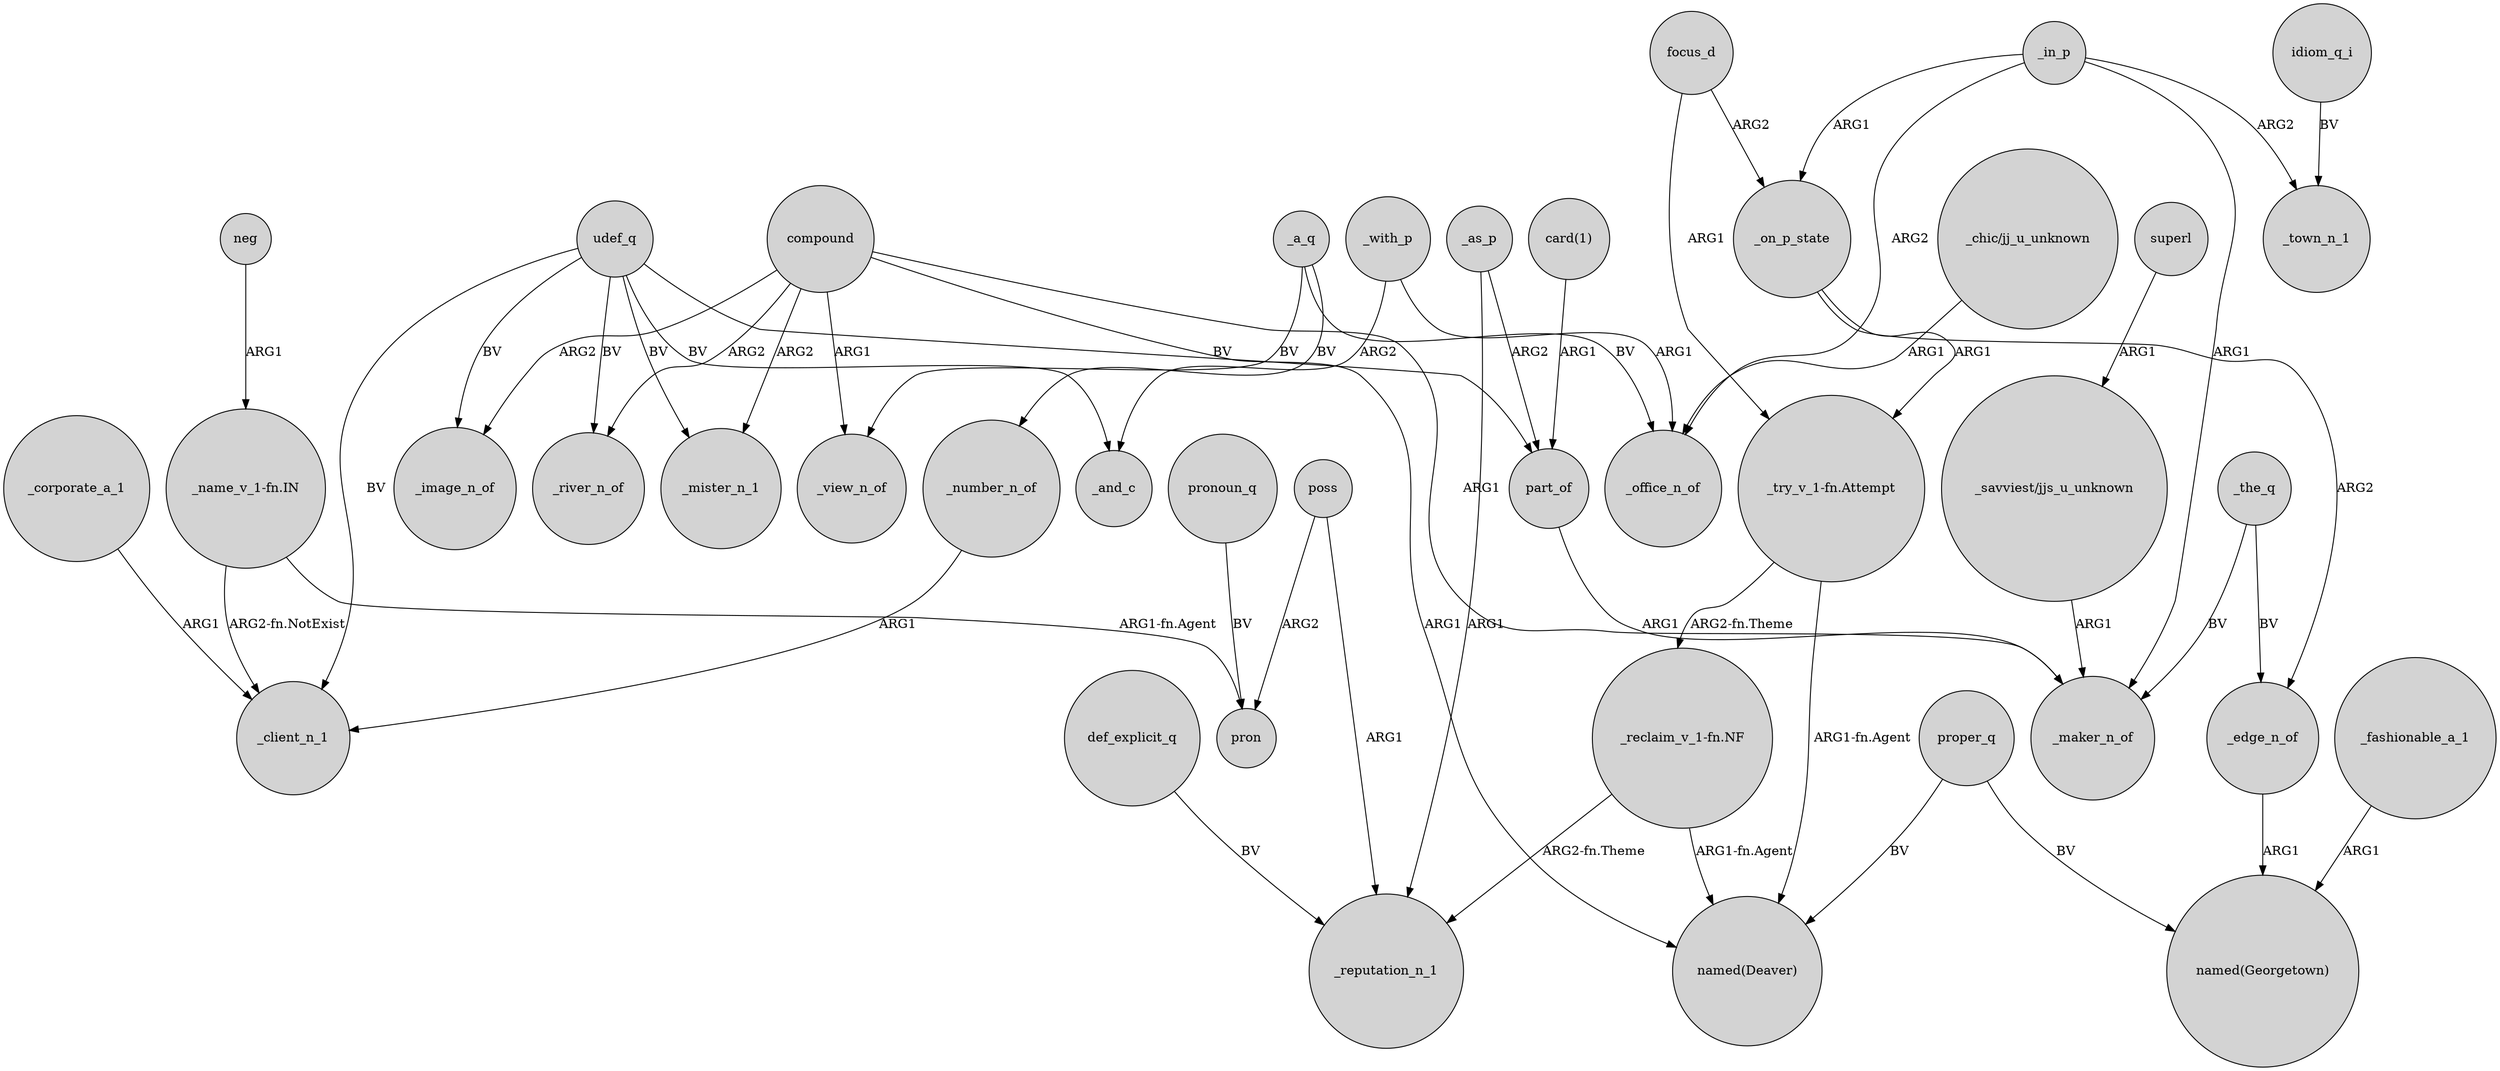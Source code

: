 digraph {
	node [shape=circle style=filled]
	_with_p -> _and_c [label=ARG2]
	compound -> _view_n_of [label=ARG1]
	_number_n_of -> _client_n_1 [label=ARG1]
	udef_q -> part_of [label=BV]
	_fashionable_a_1 -> "named(Georgetown)" [label=ARG1]
	_on_p_state -> "_try_v_1-fn.Attempt" [label=ARG1]
	_a_q -> _number_n_of [label=BV]
	poss -> pron [label=ARG2]
	_as_p -> part_of [label=ARG2]
	compound -> _image_n_of [label=ARG2]
	focus_d -> _on_p_state [label=ARG2]
	proper_q -> "named(Georgetown)" [label=BV]
	_the_q -> _edge_n_of [label=BV]
	compound -> "named(Deaver)" [label=ARG1]
	def_explicit_q -> _reputation_n_1 [label=BV]
	compound -> _mister_n_1 [label=ARG2]
	idiom_q_i -> _town_n_1 [label=BV]
	_edge_n_of -> "named(Georgetown)" [label=ARG1]
	udef_q -> _mister_n_1 [label=BV]
	_corporate_a_1 -> _client_n_1 [label=ARG1]
	part_of -> _maker_n_of [label=ARG1]
	compound -> _maker_n_of [label=ARG1]
	poss -> _reputation_n_1 [label=ARG1]
	_the_q -> _maker_n_of [label=BV]
	"_try_v_1-fn.Attempt" -> "named(Deaver)" [label="ARG1-fn.Agent"]
	proper_q -> "named(Deaver)" [label=BV]
	"_chic/jj_u_unknown" -> _office_n_of [label=ARG1]
	_in_p -> _town_n_1 [label=ARG2]
	"_name_v_1-fn.IN" -> _client_n_1 [label="ARG2-fn.NotExist"]
	_in_p -> _office_n_of [label=ARG2]
	"_name_v_1-fn.IN" -> pron [label="ARG1-fn.Agent"]
	_as_p -> _reputation_n_1 [label=ARG1]
	pronoun_q -> pron [label=BV]
	"_reclaim_v_1-fn.NF" -> _reputation_n_1 [label="ARG2-fn.Theme"]
	compound -> _river_n_of [label=ARG2]
	udef_q -> _client_n_1 [label=BV]
	"_reclaim_v_1-fn.NF" -> "named(Deaver)" [label="ARG1-fn.Agent"]
	neg -> "_name_v_1-fn.IN" [label=ARG1]
	superl -> "_savviest/jjs_u_unknown" [label=ARG1]
	"_savviest/jjs_u_unknown" -> _maker_n_of [label=ARG1]
	_with_p -> _office_n_of [label=ARG1]
	"card(1)" -> part_of [label=ARG1]
	_in_p -> _maker_n_of [label=ARG1]
	_a_q -> _office_n_of [label=BV]
	udef_q -> _image_n_of [label=BV]
	focus_d -> "_try_v_1-fn.Attempt" [label=ARG1]
	_on_p_state -> _edge_n_of [label=ARG2]
	"_try_v_1-fn.Attempt" -> "_reclaim_v_1-fn.NF" [label="ARG2-fn.Theme"]
	udef_q -> _and_c [label=BV]
	udef_q -> _river_n_of [label=BV]
	_a_q -> _view_n_of [label=BV]
	_in_p -> _on_p_state [label=ARG1]
}
